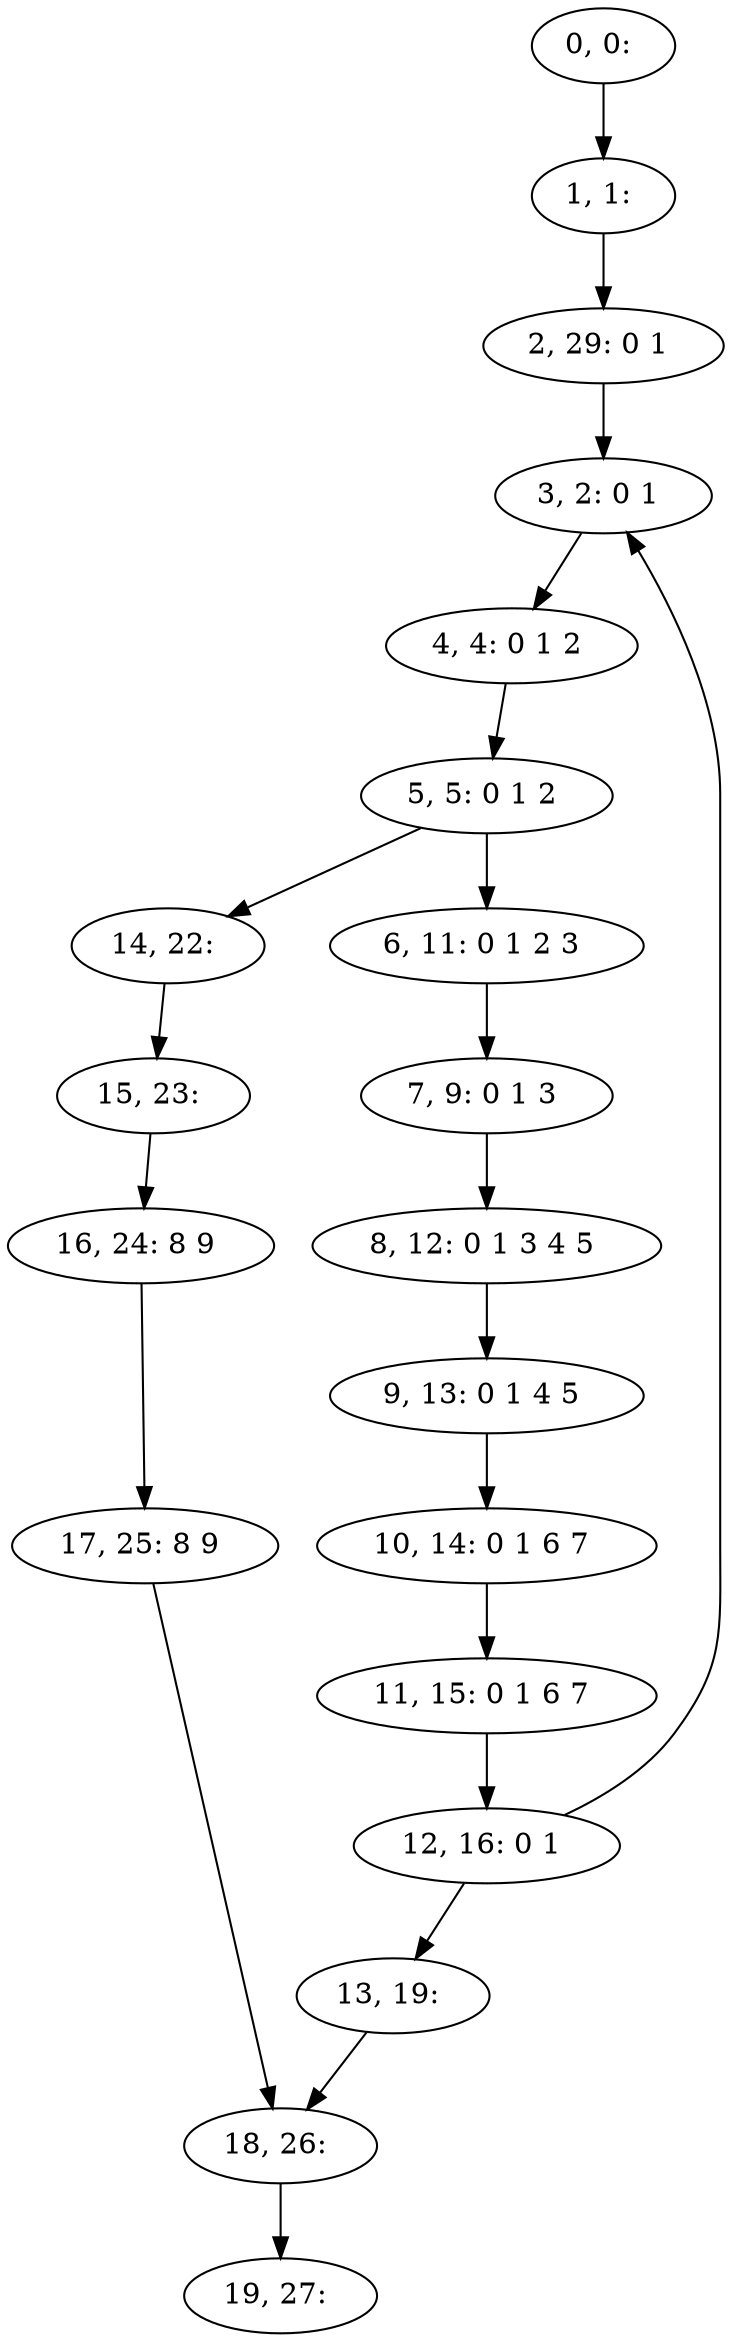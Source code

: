 digraph G {
0[label="0, 0: "];
1[label="1, 1: "];
2[label="2, 29: 0 1 "];
3[label="3, 2: 0 1 "];
4[label="4, 4: 0 1 2 "];
5[label="5, 5: 0 1 2 "];
6[label="6, 11: 0 1 2 3 "];
7[label="7, 9: 0 1 3 "];
8[label="8, 12: 0 1 3 4 5 "];
9[label="9, 13: 0 1 4 5 "];
10[label="10, 14: 0 1 6 7 "];
11[label="11, 15: 0 1 6 7 "];
12[label="12, 16: 0 1 "];
13[label="13, 19: "];
14[label="14, 22: "];
15[label="15, 23: "];
16[label="16, 24: 8 9 "];
17[label="17, 25: 8 9 "];
18[label="18, 26: "];
19[label="19, 27: "];
0->1 ;
1->2 ;
2->3 ;
3->4 ;
4->5 ;
5->6 ;
5->14 ;
6->7 ;
7->8 ;
8->9 ;
9->10 ;
10->11 ;
11->12 ;
12->13 ;
12->3 ;
13->18 ;
14->15 ;
15->16 ;
16->17 ;
17->18 ;
18->19 ;
}
